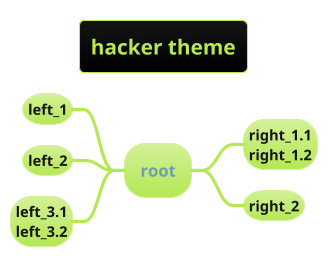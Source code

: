 ' Do not edit
' Theme Gallery
' autogenerated by script
'
@startmindmap
!theme hacker
title hacker theme
+ root
**:right_1.1
right_1.2;
++ right_2

left side

-- left_1
-- left_2
**:left_3.1
left_3.2;
@endmindmap
